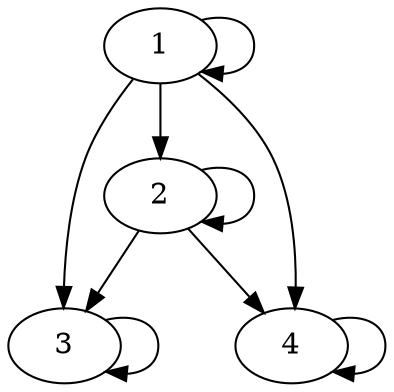 digraph G {
    1 -> 1;
    1 -> 2;
    2 -> 2;
    2 -> 3;
    3 -> 3;
    2 -> 4;
    4 -> 4;
    1 -> 3;
    1 -> 4;
}